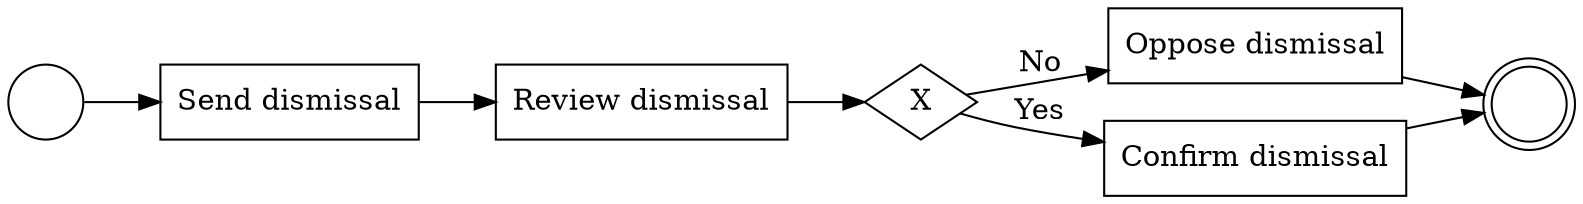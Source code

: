 

digraph G {
  rankdir=LR;
  start_1[shape=circle label=""];
  task1[shape=rectangle label="Send dismissal"];
  task2[shape=rectangle label="Review dismissal"];
  seg_1[shape=diamond label="X"];
  task3[shape=rectangle label="Oppose dismissal"];
  task4[shape=rectangle label="Confirm dismissal"];
  end_1[shape=doublecircle label=""];
  start_1 -> task1;
  task1 -> task2;
  task2 -> seg_1;
  seg_1 -> task3[label="No"];
  seg_1 -> task4[label="Yes"];
  task3 -> end_1;
  task4 -> end_1;
}